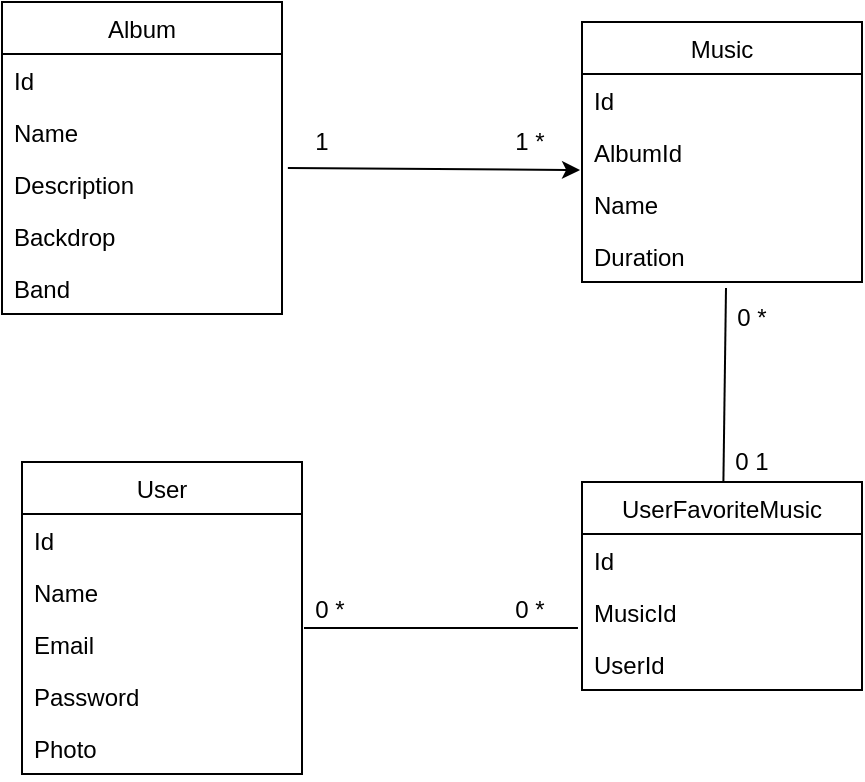 <mxfile version="14.2.9" type="device"><diagram id="C5RBs43oDa-KdzZeNtuy" name="Page-1"><mxGraphModel dx="868" dy="450" grid="1" gridSize="10" guides="1" tooltips="1" connect="1" arrows="1" fold="1" page="1" pageScale="1" pageWidth="827" pageHeight="1169" math="0" shadow="0"><root><mxCell id="WIyWlLk6GJQsqaUBKTNV-0"/><mxCell id="WIyWlLk6GJQsqaUBKTNV-1" parent="WIyWlLk6GJQsqaUBKTNV-0"/><mxCell id="y_phIW6iHh9eE6eF_Y21-0" value="Album" style="swimlane;fontStyle=0;childLayout=stackLayout;horizontal=1;startSize=26;fillColor=none;horizontalStack=0;resizeParent=1;resizeParentMax=0;resizeLast=0;collapsible=1;marginBottom=0;" vertex="1" parent="WIyWlLk6GJQsqaUBKTNV-1"><mxGeometry x="150" y="170" width="140" height="156" as="geometry"/></mxCell><mxCell id="y_phIW6iHh9eE6eF_Y21-1" value="Id" style="text;strokeColor=none;fillColor=none;align=left;verticalAlign=top;spacingLeft=4;spacingRight=4;overflow=hidden;rotatable=0;points=[[0,0.5],[1,0.5]];portConstraint=eastwest;" vertex="1" parent="y_phIW6iHh9eE6eF_Y21-0"><mxGeometry y="26" width="140" height="26" as="geometry"/></mxCell><mxCell id="y_phIW6iHh9eE6eF_Y21-4" value="Name" style="text;strokeColor=none;fillColor=none;align=left;verticalAlign=top;spacingLeft=4;spacingRight=4;overflow=hidden;rotatable=0;points=[[0,0.5],[1,0.5]];portConstraint=eastwest;" vertex="1" parent="y_phIW6iHh9eE6eF_Y21-0"><mxGeometry y="52" width="140" height="26" as="geometry"/></mxCell><mxCell id="y_phIW6iHh9eE6eF_Y21-3" value="Description" style="text;strokeColor=none;fillColor=none;align=left;verticalAlign=top;spacingLeft=4;spacingRight=4;overflow=hidden;rotatable=0;points=[[0,0.5],[1,0.5]];portConstraint=eastwest;" vertex="1" parent="y_phIW6iHh9eE6eF_Y21-0"><mxGeometry y="78" width="140" height="26" as="geometry"/></mxCell><mxCell id="y_phIW6iHh9eE6eF_Y21-5" value="Backdrop" style="text;strokeColor=none;fillColor=none;align=left;verticalAlign=top;spacingLeft=4;spacingRight=4;overflow=hidden;rotatable=0;points=[[0,0.5],[1,0.5]];portConstraint=eastwest;" vertex="1" parent="y_phIW6iHh9eE6eF_Y21-0"><mxGeometry y="104" width="140" height="26" as="geometry"/></mxCell><mxCell id="y_phIW6iHh9eE6eF_Y21-6" value="Band" style="text;strokeColor=none;fillColor=none;align=left;verticalAlign=top;spacingLeft=4;spacingRight=4;overflow=hidden;rotatable=0;points=[[0,0.5],[1,0.5]];portConstraint=eastwest;" vertex="1" parent="y_phIW6iHh9eE6eF_Y21-0"><mxGeometry y="130" width="140" height="26" as="geometry"/></mxCell><mxCell id="y_phIW6iHh9eE6eF_Y21-7" value="Music" style="swimlane;fontStyle=0;childLayout=stackLayout;horizontal=1;startSize=26;fillColor=none;horizontalStack=0;resizeParent=1;resizeParentMax=0;resizeLast=0;collapsible=1;marginBottom=0;" vertex="1" parent="WIyWlLk6GJQsqaUBKTNV-1"><mxGeometry x="440" y="180" width="140" height="130" as="geometry"/></mxCell><mxCell id="y_phIW6iHh9eE6eF_Y21-8" value="Id&#10;" style="text;strokeColor=none;fillColor=none;align=left;verticalAlign=top;spacingLeft=4;spacingRight=4;overflow=hidden;rotatable=0;points=[[0,0.5],[1,0.5]];portConstraint=eastwest;" vertex="1" parent="y_phIW6iHh9eE6eF_Y21-7"><mxGeometry y="26" width="140" height="26" as="geometry"/></mxCell><mxCell id="y_phIW6iHh9eE6eF_Y21-9" value="AlbumId&#10;" style="text;strokeColor=none;fillColor=none;align=left;verticalAlign=top;spacingLeft=4;spacingRight=4;overflow=hidden;rotatable=0;points=[[0,0.5],[1,0.5]];portConstraint=eastwest;" vertex="1" parent="y_phIW6iHh9eE6eF_Y21-7"><mxGeometry y="52" width="140" height="26" as="geometry"/></mxCell><mxCell id="y_phIW6iHh9eE6eF_Y21-10" value="Name&#10;" style="text;strokeColor=none;fillColor=none;align=left;verticalAlign=top;spacingLeft=4;spacingRight=4;overflow=hidden;rotatable=0;points=[[0,0.5],[1,0.5]];portConstraint=eastwest;" vertex="1" parent="y_phIW6iHh9eE6eF_Y21-7"><mxGeometry y="78" width="140" height="26" as="geometry"/></mxCell><mxCell id="y_phIW6iHh9eE6eF_Y21-11" value="Duration" style="text;strokeColor=none;fillColor=none;align=left;verticalAlign=top;spacingLeft=4;spacingRight=4;overflow=hidden;rotatable=0;points=[[0,0.5],[1,0.5]];portConstraint=eastwest;" vertex="1" parent="y_phIW6iHh9eE6eF_Y21-7"><mxGeometry y="104" width="140" height="26" as="geometry"/></mxCell><mxCell id="y_phIW6iHh9eE6eF_Y21-14" value="" style="endArrow=classic;html=1;exitX=1.021;exitY=0.192;exitDx=0;exitDy=0;exitPerimeter=0;entryX=-0.007;entryY=0.846;entryDx=0;entryDy=0;entryPerimeter=0;" edge="1" parent="WIyWlLk6GJQsqaUBKTNV-1" source="y_phIW6iHh9eE6eF_Y21-3" target="y_phIW6iHh9eE6eF_Y21-9"><mxGeometry width="50" height="50" relative="1" as="geometry"><mxPoint x="390" y="360" as="sourcePoint"/><mxPoint x="440" y="310" as="targetPoint"/></mxGeometry></mxCell><mxCell id="y_phIW6iHh9eE6eF_Y21-15" value="1" style="text;html=1;strokeColor=none;fillColor=none;align=center;verticalAlign=middle;whiteSpace=wrap;rounded=0;" vertex="1" parent="WIyWlLk6GJQsqaUBKTNV-1"><mxGeometry x="290" y="230" width="40" height="20" as="geometry"/></mxCell><mxCell id="y_phIW6iHh9eE6eF_Y21-16" value="1 *" style="text;html=1;strokeColor=none;fillColor=none;align=center;verticalAlign=middle;whiteSpace=wrap;rounded=0;" vertex="1" parent="WIyWlLk6GJQsqaUBKTNV-1"><mxGeometry x="394" y="230" width="40" height="20" as="geometry"/></mxCell><mxCell id="y_phIW6iHh9eE6eF_Y21-17" value="User" style="swimlane;fontStyle=0;childLayout=stackLayout;horizontal=1;startSize=26;fillColor=none;horizontalStack=0;resizeParent=1;resizeParentMax=0;resizeLast=0;collapsible=1;marginBottom=0;" vertex="1" parent="WIyWlLk6GJQsqaUBKTNV-1"><mxGeometry x="160" y="400" width="140" height="156" as="geometry"/></mxCell><mxCell id="y_phIW6iHh9eE6eF_Y21-18" value="Id" style="text;strokeColor=none;fillColor=none;align=left;verticalAlign=top;spacingLeft=4;spacingRight=4;overflow=hidden;rotatable=0;points=[[0,0.5],[1,0.5]];portConstraint=eastwest;" vertex="1" parent="y_phIW6iHh9eE6eF_Y21-17"><mxGeometry y="26" width="140" height="26" as="geometry"/></mxCell><mxCell id="y_phIW6iHh9eE6eF_Y21-19" value="Name" style="text;strokeColor=none;fillColor=none;align=left;verticalAlign=top;spacingLeft=4;spacingRight=4;overflow=hidden;rotatable=0;points=[[0,0.5],[1,0.5]];portConstraint=eastwest;" vertex="1" parent="y_phIW6iHh9eE6eF_Y21-17"><mxGeometry y="52" width="140" height="26" as="geometry"/></mxCell><mxCell id="y_phIW6iHh9eE6eF_Y21-20" value="Email" style="text;strokeColor=none;fillColor=none;align=left;verticalAlign=top;spacingLeft=4;spacingRight=4;overflow=hidden;rotatable=0;points=[[0,0.5],[1,0.5]];portConstraint=eastwest;" vertex="1" parent="y_phIW6iHh9eE6eF_Y21-17"><mxGeometry y="78" width="140" height="26" as="geometry"/></mxCell><mxCell id="y_phIW6iHh9eE6eF_Y21-21" value="Password" style="text;strokeColor=none;fillColor=none;align=left;verticalAlign=top;spacingLeft=4;spacingRight=4;overflow=hidden;rotatable=0;points=[[0,0.5],[1,0.5]];portConstraint=eastwest;" vertex="1" parent="y_phIW6iHh9eE6eF_Y21-17"><mxGeometry y="104" width="140" height="26" as="geometry"/></mxCell><mxCell id="y_phIW6iHh9eE6eF_Y21-22" value="Photo" style="text;strokeColor=none;fillColor=none;align=left;verticalAlign=top;spacingLeft=4;spacingRight=4;overflow=hidden;rotatable=0;points=[[0,0.5],[1,0.5]];portConstraint=eastwest;" vertex="1" parent="y_phIW6iHh9eE6eF_Y21-17"><mxGeometry y="130" width="140" height="26" as="geometry"/></mxCell><mxCell id="y_phIW6iHh9eE6eF_Y21-23" value="UserFavoriteMusic" style="swimlane;fontStyle=0;childLayout=stackLayout;horizontal=1;startSize=26;fillColor=none;horizontalStack=0;resizeParent=1;resizeParentMax=0;resizeLast=0;collapsible=1;marginBottom=0;" vertex="1" parent="WIyWlLk6GJQsqaUBKTNV-1"><mxGeometry x="440" y="410" width="140" height="104" as="geometry"/></mxCell><mxCell id="y_phIW6iHh9eE6eF_Y21-24" value="Id" style="text;strokeColor=none;fillColor=none;align=left;verticalAlign=top;spacingLeft=4;spacingRight=4;overflow=hidden;rotatable=0;points=[[0,0.5],[1,0.5]];portConstraint=eastwest;" vertex="1" parent="y_phIW6iHh9eE6eF_Y21-23"><mxGeometry y="26" width="140" height="26" as="geometry"/></mxCell><mxCell id="y_phIW6iHh9eE6eF_Y21-25" value="MusicId" style="text;strokeColor=none;fillColor=none;align=left;verticalAlign=top;spacingLeft=4;spacingRight=4;overflow=hidden;rotatable=0;points=[[0,0.5],[1,0.5]];portConstraint=eastwest;" vertex="1" parent="y_phIW6iHh9eE6eF_Y21-23"><mxGeometry y="52" width="140" height="26" as="geometry"/></mxCell><mxCell id="y_phIW6iHh9eE6eF_Y21-26" value="UserId" style="text;strokeColor=none;fillColor=none;align=left;verticalAlign=top;spacingLeft=4;spacingRight=4;overflow=hidden;rotatable=0;points=[[0,0.5],[1,0.5]];portConstraint=eastwest;" vertex="1" parent="y_phIW6iHh9eE6eF_Y21-23"><mxGeometry y="78" width="140" height="26" as="geometry"/></mxCell><mxCell id="y_phIW6iHh9eE6eF_Y21-29" value="" style="endArrow=none;html=1;entryX=0.007;entryY=0.808;entryDx=0;entryDy=0;entryPerimeter=0;" edge="1" parent="WIyWlLk6GJQsqaUBKTNV-1"><mxGeometry width="50" height="50" relative="1" as="geometry"><mxPoint x="301" y="483" as="sourcePoint"/><mxPoint x="437.98" y="483.008" as="targetPoint"/></mxGeometry></mxCell><mxCell id="y_phIW6iHh9eE6eF_Y21-30" value="" style="endArrow=none;html=1;" edge="1" parent="WIyWlLk6GJQsqaUBKTNV-1" target="y_phIW6iHh9eE6eF_Y21-23"><mxGeometry width="50" height="50" relative="1" as="geometry"><mxPoint x="512" y="313" as="sourcePoint"/><mxPoint x="440" y="491" as="targetPoint"/></mxGeometry></mxCell><mxCell id="y_phIW6iHh9eE6eF_Y21-31" value="0 *" style="text;html=1;strokeColor=none;fillColor=none;align=center;verticalAlign=middle;whiteSpace=wrap;rounded=0;" vertex="1" parent="WIyWlLk6GJQsqaUBKTNV-1"><mxGeometry x="505" y="318" width="40" height="20" as="geometry"/></mxCell><mxCell id="y_phIW6iHh9eE6eF_Y21-34" value="0 1" style="text;html=1;strokeColor=none;fillColor=none;align=center;verticalAlign=middle;whiteSpace=wrap;rounded=0;" vertex="1" parent="WIyWlLk6GJQsqaUBKTNV-1"><mxGeometry x="505" y="390" width="40" height="20" as="geometry"/></mxCell><mxCell id="y_phIW6iHh9eE6eF_Y21-35" value="0 *" style="text;html=1;strokeColor=none;fillColor=none;align=center;verticalAlign=middle;whiteSpace=wrap;rounded=0;" vertex="1" parent="WIyWlLk6GJQsqaUBKTNV-1"><mxGeometry x="294" y="464" width="40" height="20" as="geometry"/></mxCell><mxCell id="y_phIW6iHh9eE6eF_Y21-36" value="0 *" style="text;html=1;strokeColor=none;fillColor=none;align=center;verticalAlign=middle;whiteSpace=wrap;rounded=0;" vertex="1" parent="WIyWlLk6GJQsqaUBKTNV-1"><mxGeometry x="394" y="464" width="40" height="20" as="geometry"/></mxCell></root></mxGraphModel></diagram></mxfile>